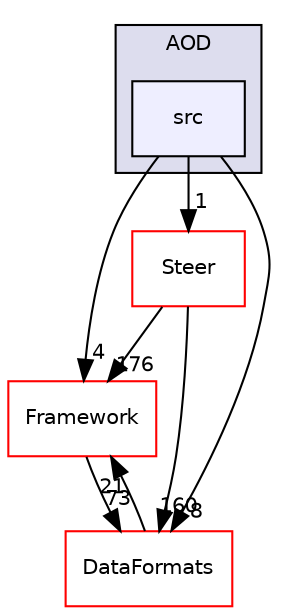 digraph "/home/travis/build/AliceO2Group/AliceO2/Detectors/AOD/src" {
  bgcolor=transparent;
  compound=true
  node [ fontsize="10", fontname="Helvetica"];
  edge [ labelfontsize="10", labelfontname="Helvetica"];
  subgraph clusterdir_4bc9293565017e583d6e787c95b29081 {
    graph [ bgcolor="#ddddee", pencolor="black", label="AOD" fontname="Helvetica", fontsize="10", URL="dir_4bc9293565017e583d6e787c95b29081.html"]
  dir_987b5f226d08c625380477afd193b36d [shape=box, label="src", style="filled", fillcolor="#eeeeff", pencolor="black", URL="dir_987b5f226d08c625380477afd193b36d.html"];
  }
  dir_40b4a122691869ee86baf7f2711ed718 [shape=box label="Steer" color="red" URL="dir_40b4a122691869ee86baf7f2711ed718.html"];
  dir_bcbb2cf9a3d3d83e5515c82071a07177 [shape=box label="Framework" color="red" URL="dir_bcbb2cf9a3d3d83e5515c82071a07177.html"];
  dir_2171f7ec022c5423887b07c69b2f5b48 [shape=box label="DataFormats" color="red" URL="dir_2171f7ec022c5423887b07c69b2f5b48.html"];
  dir_40b4a122691869ee86baf7f2711ed718->dir_bcbb2cf9a3d3d83e5515c82071a07177 [headlabel="176", labeldistance=1.5 headhref="dir_000496_000063.html"];
  dir_40b4a122691869ee86baf7f2711ed718->dir_2171f7ec022c5423887b07c69b2f5b48 [headlabel="160", labeldistance=1.5 headhref="dir_000496_000090.html"];
  dir_987b5f226d08c625380477afd193b36d->dir_40b4a122691869ee86baf7f2711ed718 [headlabel="1", labeldistance=1.5 headhref="dir_000286_000496.html"];
  dir_987b5f226d08c625380477afd193b36d->dir_bcbb2cf9a3d3d83e5515c82071a07177 [headlabel="4", labeldistance=1.5 headhref="dir_000286_000063.html"];
  dir_987b5f226d08c625380477afd193b36d->dir_2171f7ec022c5423887b07c69b2f5b48 [headlabel="8", labeldistance=1.5 headhref="dir_000286_000090.html"];
  dir_bcbb2cf9a3d3d83e5515c82071a07177->dir_2171f7ec022c5423887b07c69b2f5b48 [headlabel="73", labeldistance=1.5 headhref="dir_000063_000090.html"];
  dir_2171f7ec022c5423887b07c69b2f5b48->dir_bcbb2cf9a3d3d83e5515c82071a07177 [headlabel="21", labeldistance=1.5 headhref="dir_000090_000063.html"];
}
